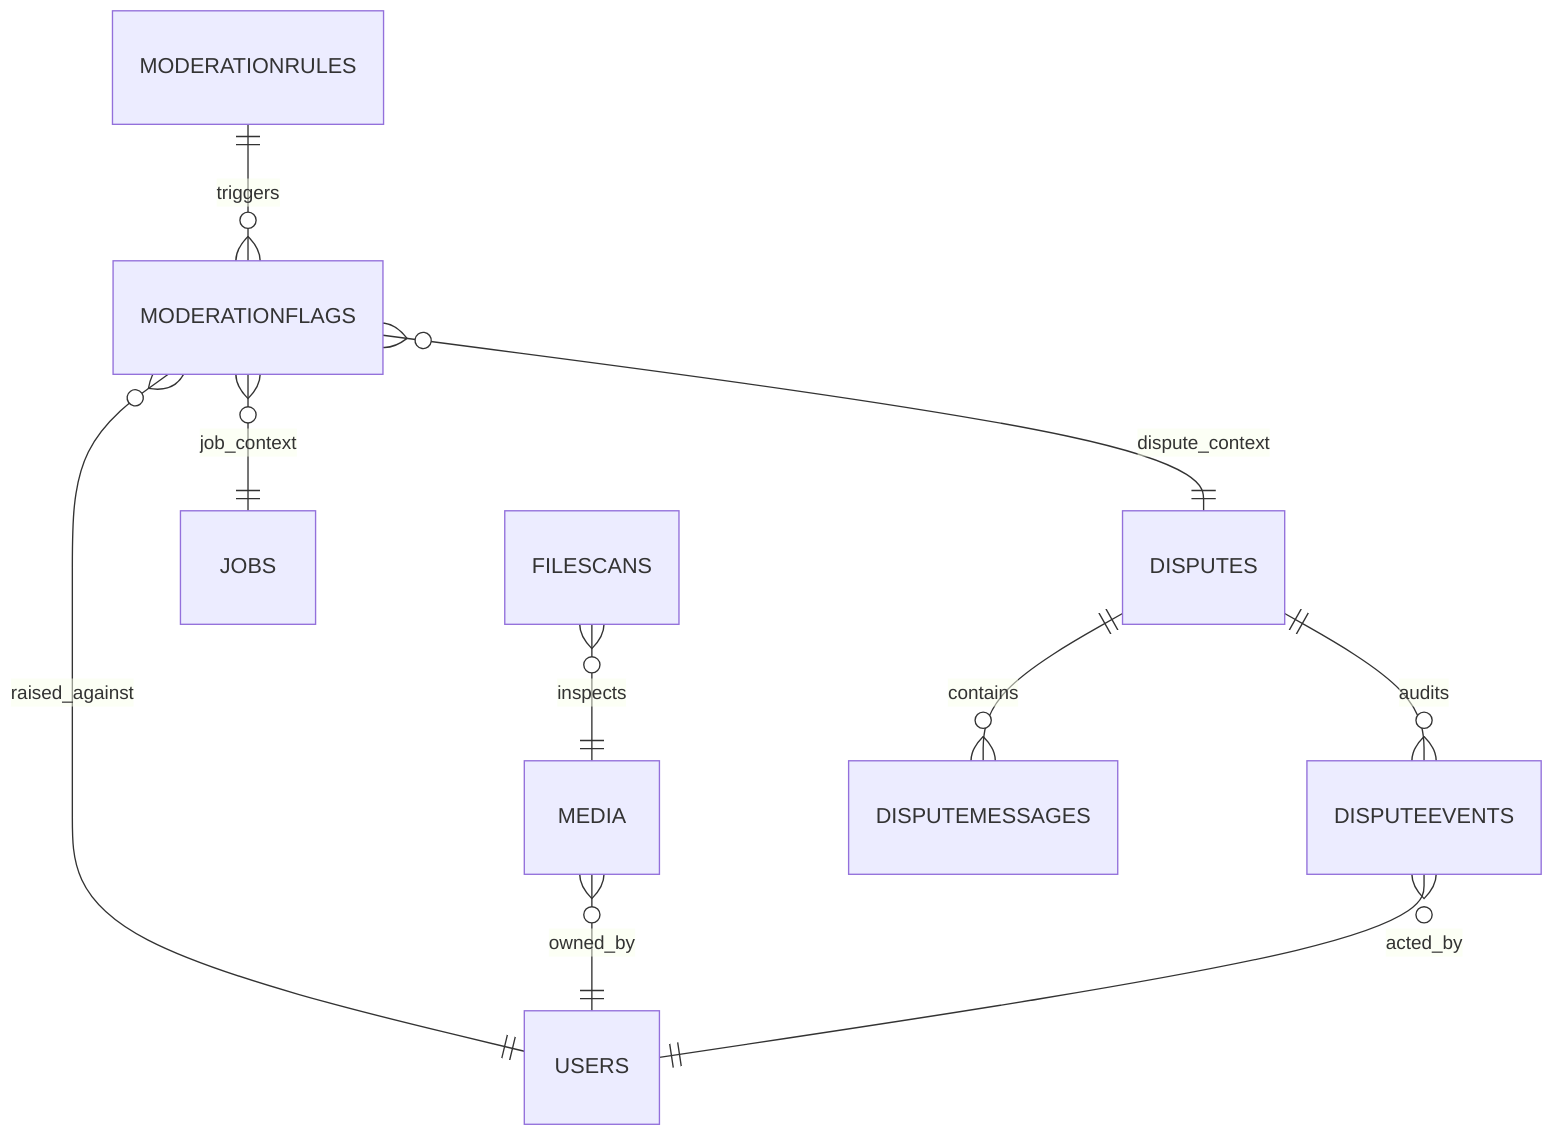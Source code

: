 erDiagram
    MODERATIONRULES ||--o{ MODERATIONFLAGS : triggers
    MODERATIONFLAGS }o--|| USERS : raised_against
    MODERATIONFLAGS }o--|| JOBS : job_context
    MODERATIONFLAGS }o--|| DISPUTES : dispute_context
    FILESCANS }o--|| MEDIA : inspects
    MEDIA }o--|| USERS : owned_by
    DISPUTES ||--o{ DISPUTEMESSAGES : contains
    DISPUTES ||--o{ DISPUTEEVENTS : audits
    DISPUTEEVENTS }o--|| USERS : acted_by

%% Moderation flags reference offending jobs/disputes for triage workflows.
%% File scans cover user-uploaded media across jobs, store assets, and disputes.
%% Dispute audit trails provide compliance-ready evidence for regulators.